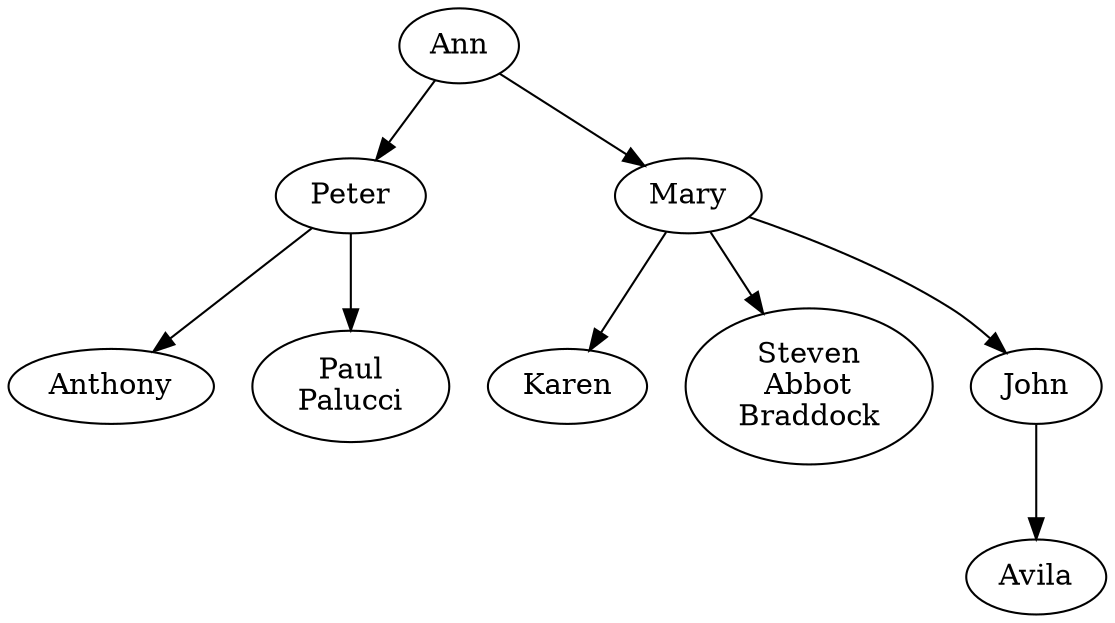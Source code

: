 digraph tree {
  lbl8 [label="Anthony"];
  lbl6 [label="Peter"];
  lbl7 [label="Paul
Palucci"];
  lbl0 [label="Ann"];
  lbl1 [label="Mary"];
  lbl4 [label="Karen"];
  lbl5 [label="Steven
Abbot
Braddock"];
  lbl2 [label="John"];
  lbl3 [label="Avila"];
  lbl0 -> lbl1;
  lbl1 -> lbl2;
  lbl2 -> lbl3;
  lbl1 -> lbl4;
  lbl1 -> lbl5;
  lbl0 -> lbl6;
  lbl6 -> lbl7;
  lbl6 -> lbl8;
}

